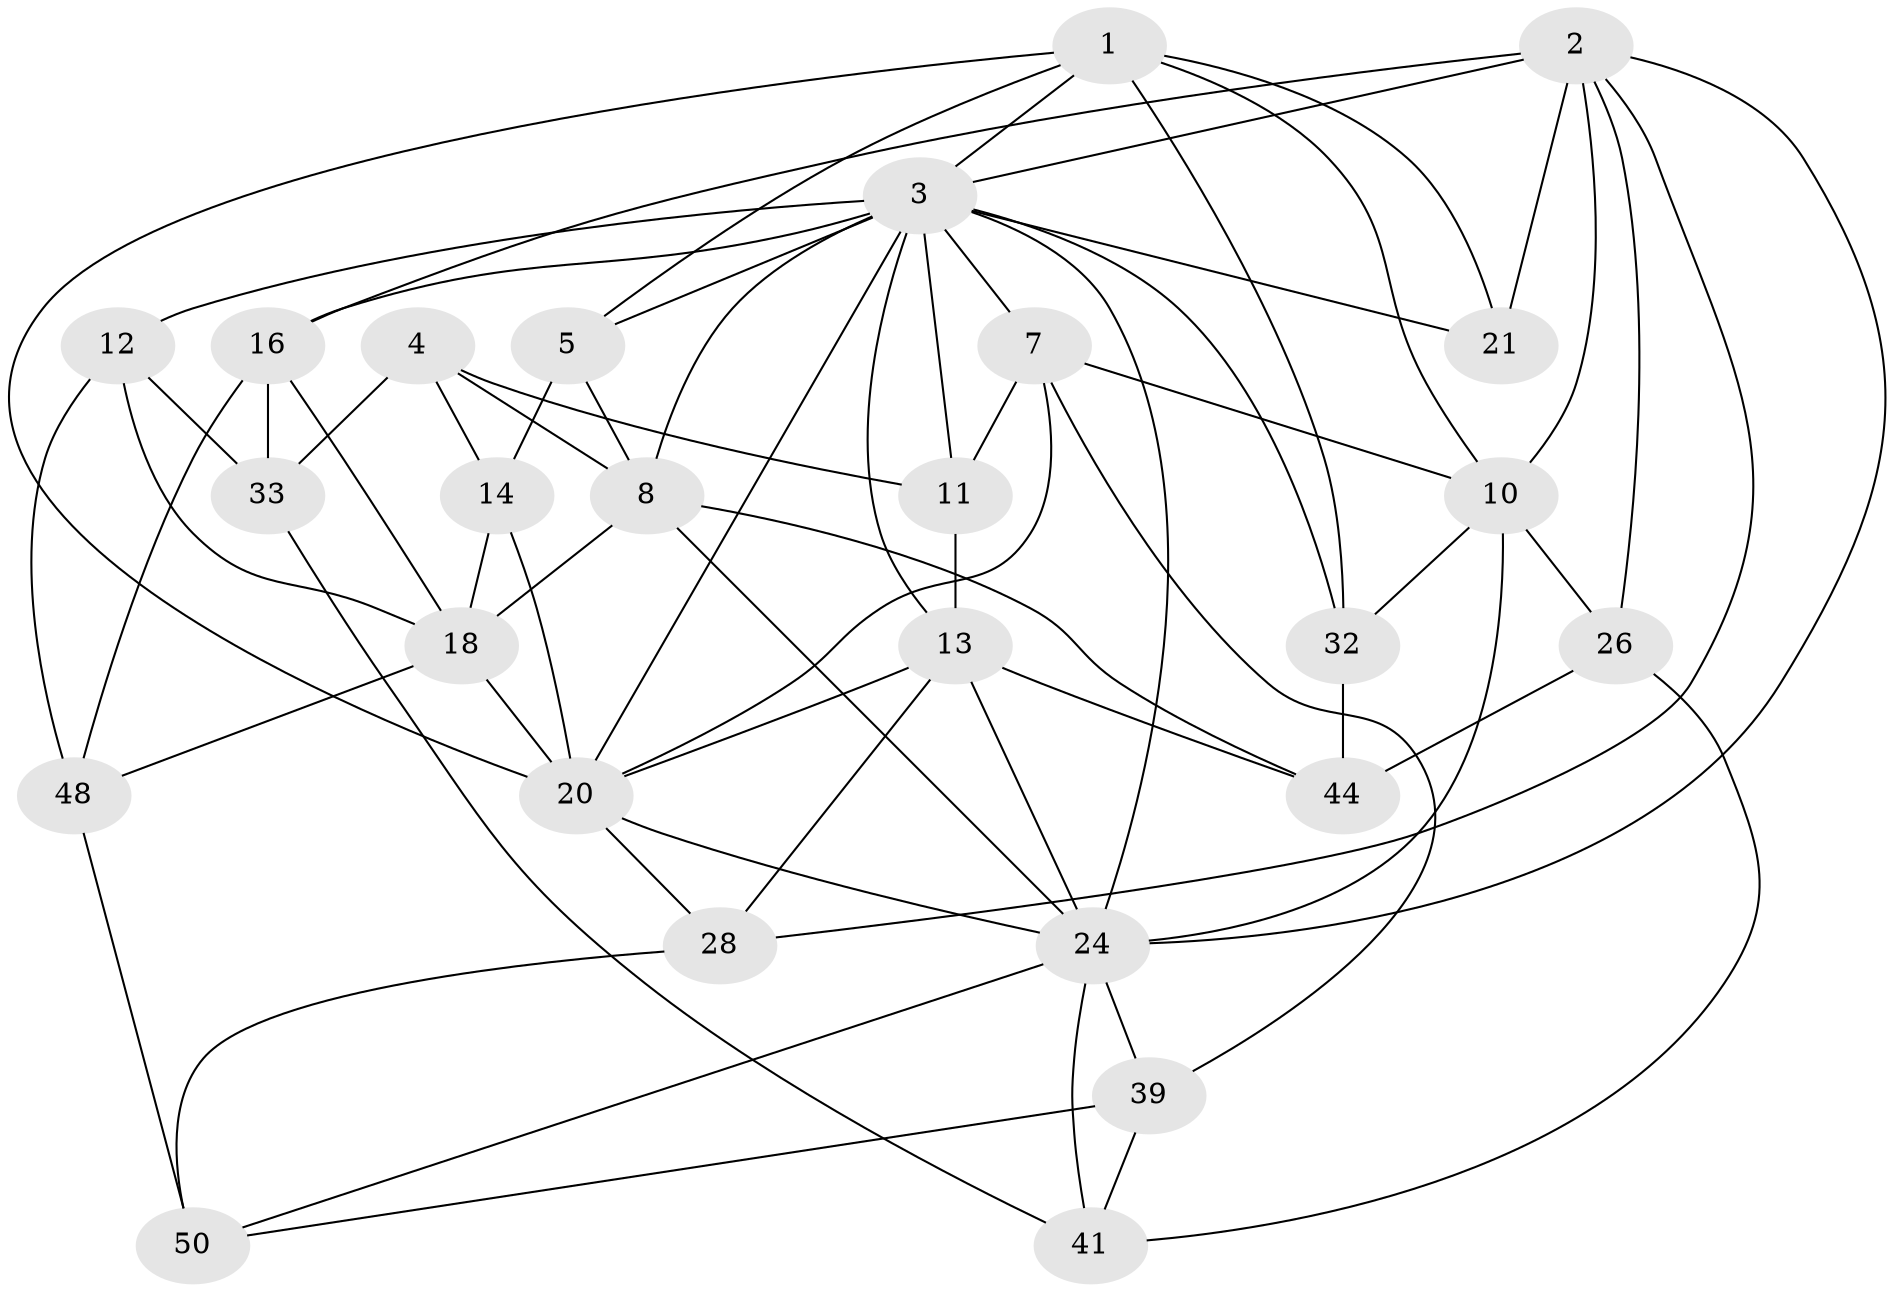 // original degree distribution, {4: 1.0}
// Generated by graph-tools (version 1.1) at 2025/16/03/09/25 04:16:37]
// undirected, 26 vertices, 68 edges
graph export_dot {
graph [start="1"]
  node [color=gray90,style=filled];
  1 [super="+15"];
  2 [super="+45+27"];
  3 [super="+36+6+9"];
  4;
  5 [super="+43"];
  7 [super="+47"];
  8 [super="+19"];
  10 [super="+22"];
  11 [super="+17"];
  12;
  13 [super="+38"];
  14;
  16 [super="+23"];
  18 [super="+31"];
  20 [super="+30"];
  21;
  24 [super="+46+25"];
  26;
  28;
  32;
  33;
  39;
  41;
  44;
  48;
  50;
  1 -- 21;
  1 -- 32;
  1 -- 10;
  1 -- 20;
  1 -- 3;
  1 -- 5;
  2 -- 21;
  2 -- 26;
  2 -- 3 [weight=2];
  2 -- 16;
  2 -- 10;
  2 -- 28;
  2 -- 24;
  3 -- 5 [weight=3];
  3 -- 16 [weight=2];
  3 -- 11 [weight=2];
  3 -- 21 [weight=2];
  3 -- 7 [weight=2];
  3 -- 8;
  3 -- 12;
  3 -- 13 [weight=2];
  3 -- 32;
  3 -- 20;
  3 -- 24 [weight=2];
  4 -- 33;
  4 -- 11;
  4 -- 14;
  4 -- 8;
  5 -- 8;
  5 -- 14;
  7 -- 10;
  7 -- 11;
  7 -- 39;
  7 -- 20;
  8 -- 44;
  8 -- 18;
  8 -- 24;
  10 -- 24;
  10 -- 32;
  10 -- 26;
  11 -- 13 [weight=2];
  12 -- 48;
  12 -- 33;
  12 -- 18;
  13 -- 44;
  13 -- 20;
  13 -- 24;
  13 -- 28;
  14 -- 18;
  14 -- 20;
  16 -- 33;
  16 -- 48;
  16 -- 18;
  18 -- 48;
  18 -- 20;
  20 -- 24;
  20 -- 28;
  24 -- 39;
  24 -- 50;
  24 -- 41;
  26 -- 41;
  26 -- 44;
  28 -- 50;
  32 -- 44;
  33 -- 41;
  39 -- 41;
  39 -- 50;
  48 -- 50;
}
